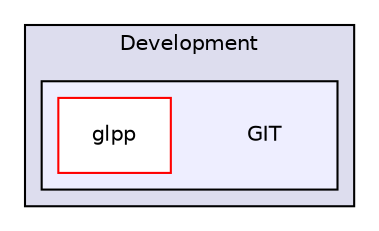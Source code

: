 digraph "GIT" {
  compound=true
  node [ fontsize="10", fontname="Helvetica"];
  edge [ labelfontsize="10", labelfontname="Helvetica"];
  subgraph clusterdir_576187522c208298cdcbb28dcf7d7358 {
    graph [ bgcolor="#ddddee", pencolor="black", label="Development" fontname="Helvetica", fontsize="10", URL="dir_576187522c208298cdcbb28dcf7d7358.html"]
  subgraph clusterdir_702d5d17ff45593425e025d9011df7c6 {
    graph [ bgcolor="#eeeeff", pencolor="black", label="" URL="dir_702d5d17ff45593425e025d9011df7c6.html"];
    dir_702d5d17ff45593425e025d9011df7c6 [shape=plaintext label="GIT"];
    dir_198ab19e4937cc0a7ee1a2913ba67be0 [shape=box label="glpp" color="red" fillcolor="white" style="filled" URL="dir_198ab19e4937cc0a7ee1a2913ba67be0.html"];
  }
  }
}
